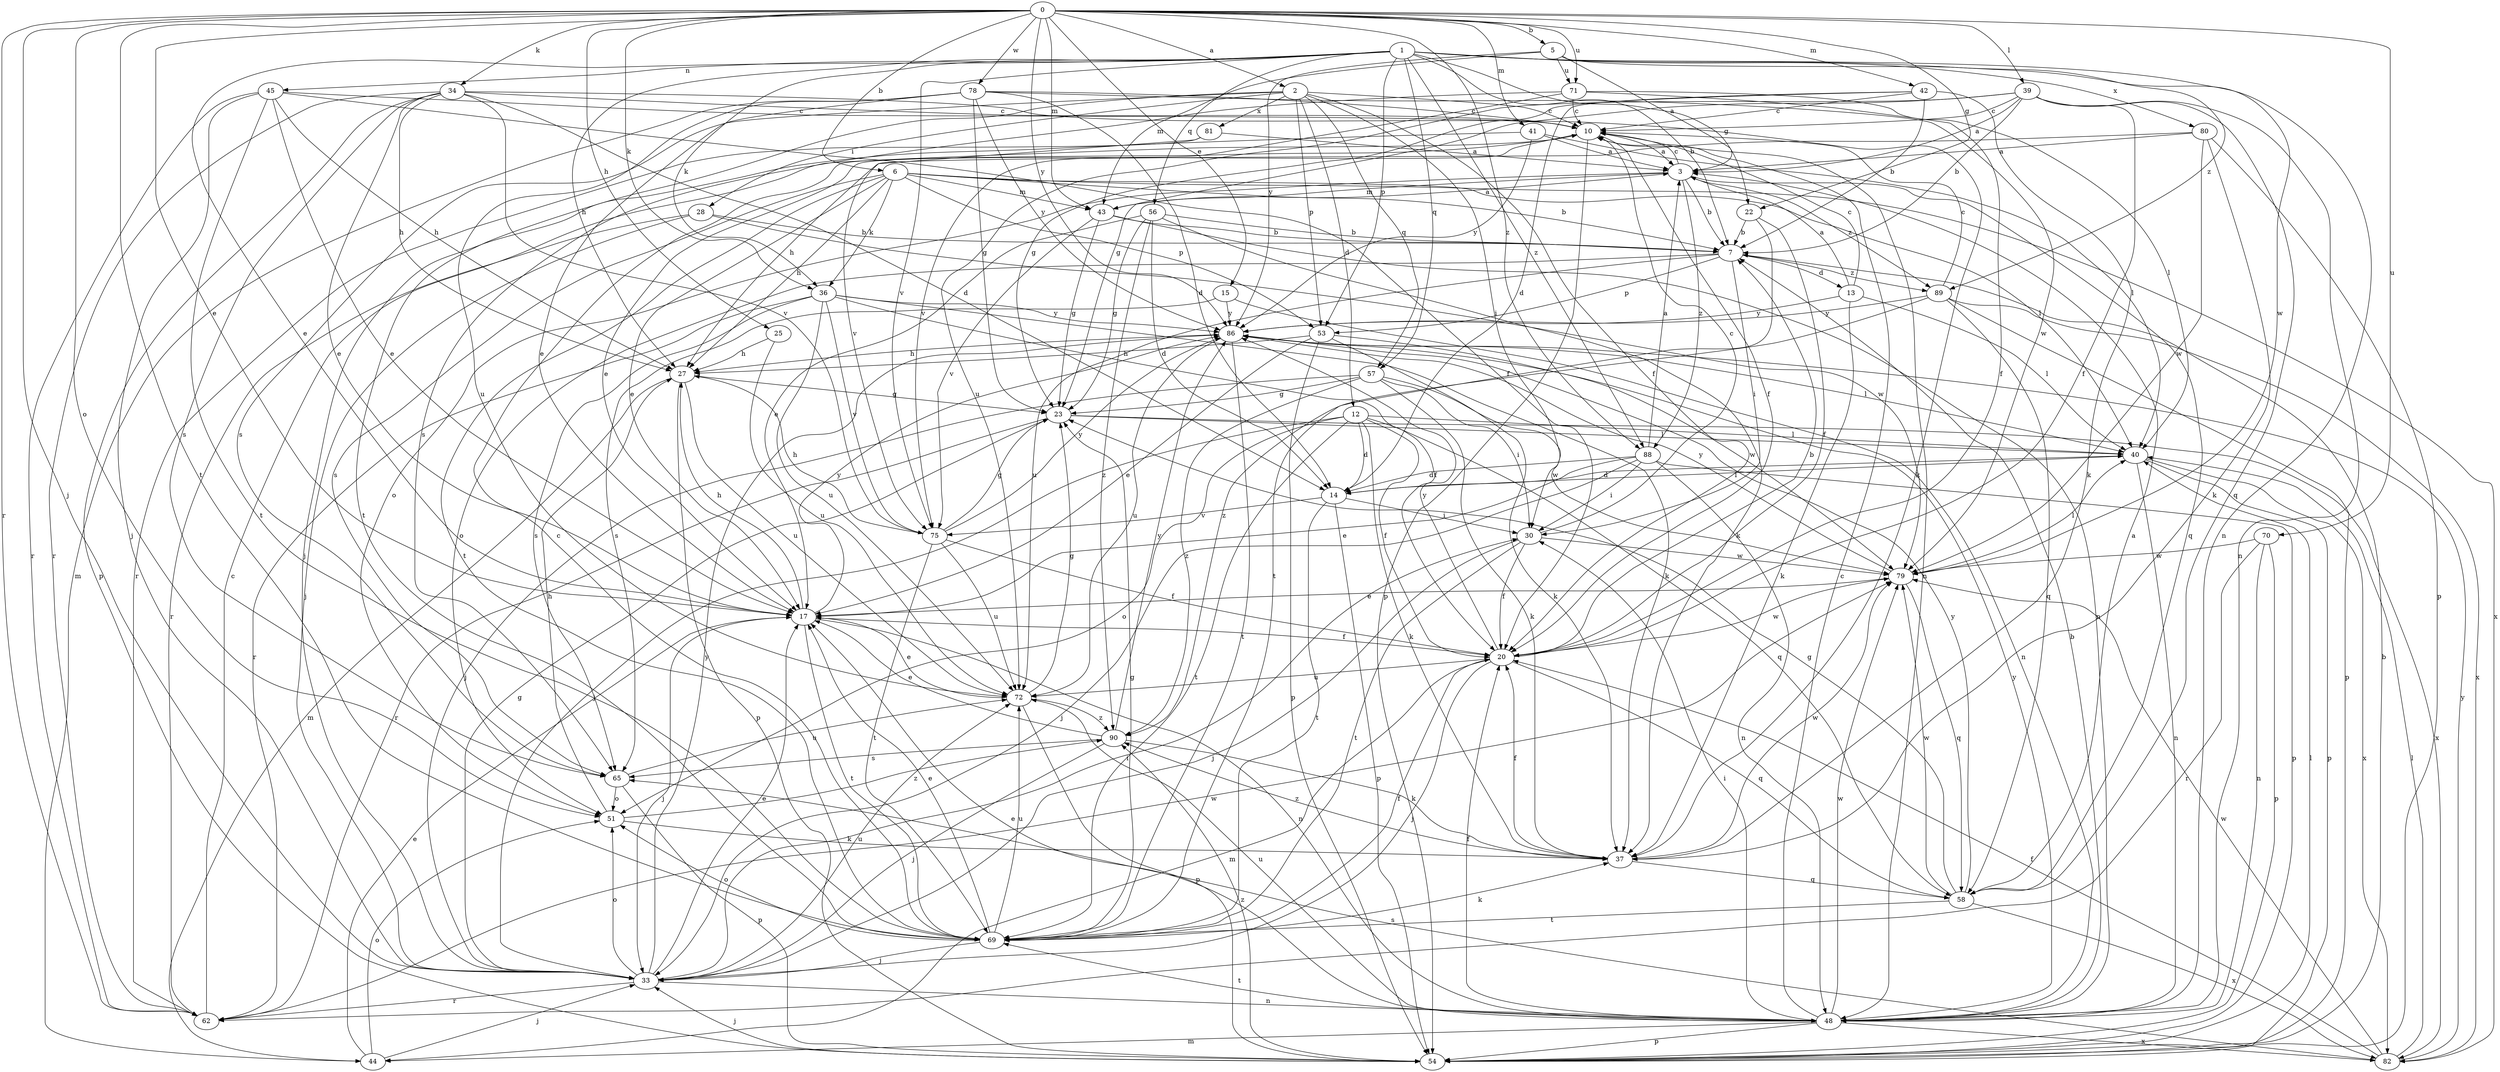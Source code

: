 strict digraph  {
0;
1;
2;
3;
5;
6;
7;
10;
12;
13;
14;
15;
17;
20;
22;
23;
25;
27;
28;
30;
33;
34;
36;
37;
39;
40;
41;
42;
43;
44;
45;
48;
51;
53;
54;
56;
57;
58;
62;
65;
69;
70;
71;
72;
75;
78;
79;
80;
81;
82;
86;
88;
89;
90;
0 -> 2  [label=a];
0 -> 5  [label=b];
0 -> 6  [label=b];
0 -> 15  [label=e];
0 -> 17  [label=e];
0 -> 22  [label=g];
0 -> 25  [label=h];
0 -> 33  [label=j];
0 -> 34  [label=k];
0 -> 36  [label=k];
0 -> 39  [label=l];
0 -> 41  [label=m];
0 -> 42  [label=m];
0 -> 43  [label=m];
0 -> 51  [label=o];
0 -> 62  [label=r];
0 -> 69  [label=t];
0 -> 70  [label=u];
0 -> 71  [label=u];
0 -> 78  [label=w];
0 -> 86  [label=y];
0 -> 88  [label=z];
1 -> 7  [label=b];
1 -> 17  [label=e];
1 -> 22  [label=g];
1 -> 27  [label=h];
1 -> 36  [label=k];
1 -> 45  [label=n];
1 -> 48  [label=n];
1 -> 53  [label=p];
1 -> 56  [label=q];
1 -> 57  [label=q];
1 -> 75  [label=v];
1 -> 79  [label=w];
1 -> 80  [label=x];
1 -> 88  [label=z];
2 -> 10  [label=c];
2 -> 12  [label=d];
2 -> 20  [label=f];
2 -> 28  [label=i];
2 -> 30  [label=i];
2 -> 53  [label=p];
2 -> 57  [label=q];
2 -> 65  [label=s];
2 -> 69  [label=t];
2 -> 81  [label=x];
3 -> 7  [label=b];
3 -> 10  [label=c];
3 -> 43  [label=m];
3 -> 51  [label=o];
3 -> 58  [label=q];
3 -> 88  [label=z];
3 -> 89  [label=z];
5 -> 3  [label=a];
5 -> 43  [label=m];
5 -> 71  [label=u];
5 -> 86  [label=y];
5 -> 89  [label=z];
6 -> 7  [label=b];
6 -> 17  [label=e];
6 -> 27  [label=h];
6 -> 36  [label=k];
6 -> 40  [label=l];
6 -> 43  [label=m];
6 -> 53  [label=p];
6 -> 65  [label=s];
6 -> 69  [label=t];
6 -> 82  [label=x];
7 -> 13  [label=d];
7 -> 30  [label=i];
7 -> 51  [label=o];
7 -> 53  [label=p];
7 -> 72  [label=u];
7 -> 89  [label=z];
10 -> 3  [label=a];
10 -> 17  [label=e];
10 -> 20  [label=f];
10 -> 48  [label=n];
10 -> 54  [label=p];
12 -> 14  [label=d];
12 -> 20  [label=f];
12 -> 33  [label=j];
12 -> 37  [label=k];
12 -> 40  [label=l];
12 -> 51  [label=o];
12 -> 58  [label=q];
12 -> 69  [label=t];
13 -> 3  [label=a];
13 -> 10  [label=c];
13 -> 37  [label=k];
13 -> 40  [label=l];
13 -> 86  [label=y];
14 -> 30  [label=i];
14 -> 40  [label=l];
14 -> 54  [label=p];
14 -> 69  [label=t];
14 -> 75  [label=v];
15 -> 48  [label=n];
15 -> 65  [label=s];
15 -> 86  [label=y];
17 -> 20  [label=f];
17 -> 27  [label=h];
17 -> 33  [label=j];
17 -> 48  [label=n];
17 -> 69  [label=t];
17 -> 86  [label=y];
20 -> 7  [label=b];
20 -> 33  [label=j];
20 -> 44  [label=m];
20 -> 58  [label=q];
20 -> 72  [label=u];
20 -> 79  [label=w];
20 -> 86  [label=y];
22 -> 7  [label=b];
22 -> 20  [label=f];
22 -> 69  [label=t];
23 -> 40  [label=l];
23 -> 62  [label=r];
23 -> 82  [label=x];
25 -> 27  [label=h];
25 -> 72  [label=u];
27 -> 23  [label=g];
27 -> 44  [label=m];
27 -> 54  [label=p];
27 -> 72  [label=u];
28 -> 7  [label=b];
28 -> 33  [label=j];
28 -> 62  [label=r];
28 -> 79  [label=w];
30 -> 10  [label=c];
30 -> 20  [label=f];
30 -> 33  [label=j];
30 -> 69  [label=t];
30 -> 79  [label=w];
33 -> 17  [label=e];
33 -> 23  [label=g];
33 -> 30  [label=i];
33 -> 48  [label=n];
33 -> 51  [label=o];
33 -> 62  [label=r];
33 -> 72  [label=u];
33 -> 86  [label=y];
34 -> 10  [label=c];
34 -> 14  [label=d];
34 -> 17  [label=e];
34 -> 27  [label=h];
34 -> 37  [label=k];
34 -> 54  [label=p];
34 -> 62  [label=r];
34 -> 65  [label=s];
34 -> 75  [label=v];
36 -> 20  [label=f];
36 -> 37  [label=k];
36 -> 62  [label=r];
36 -> 65  [label=s];
36 -> 72  [label=u];
36 -> 75  [label=v];
36 -> 86  [label=y];
37 -> 20  [label=f];
37 -> 58  [label=q];
37 -> 79  [label=w];
37 -> 90  [label=z];
39 -> 3  [label=a];
39 -> 7  [label=b];
39 -> 10  [label=c];
39 -> 20  [label=f];
39 -> 23  [label=g];
39 -> 48  [label=n];
39 -> 58  [label=q];
39 -> 72  [label=u];
40 -> 14  [label=d];
40 -> 48  [label=n];
40 -> 54  [label=p];
40 -> 82  [label=x];
41 -> 3  [label=a];
41 -> 33  [label=j];
41 -> 40  [label=l];
41 -> 86  [label=y];
42 -> 7  [label=b];
42 -> 10  [label=c];
42 -> 14  [label=d];
42 -> 23  [label=g];
42 -> 37  [label=k];
43 -> 3  [label=a];
43 -> 7  [label=b];
43 -> 23  [label=g];
43 -> 48  [label=n];
43 -> 75  [label=v];
44 -> 17  [label=e];
44 -> 33  [label=j];
44 -> 51  [label=o];
45 -> 10  [label=c];
45 -> 17  [label=e];
45 -> 20  [label=f];
45 -> 27  [label=h];
45 -> 33  [label=j];
45 -> 62  [label=r];
45 -> 69  [label=t];
48 -> 7  [label=b];
48 -> 10  [label=c];
48 -> 17  [label=e];
48 -> 20  [label=f];
48 -> 30  [label=i];
48 -> 44  [label=m];
48 -> 54  [label=p];
48 -> 69  [label=t];
48 -> 72  [label=u];
48 -> 79  [label=w];
48 -> 82  [label=x];
48 -> 86  [label=y];
51 -> 27  [label=h];
51 -> 37  [label=k];
51 -> 90  [label=z];
53 -> 17  [label=e];
53 -> 27  [label=h];
53 -> 37  [label=k];
53 -> 54  [label=p];
53 -> 79  [label=w];
54 -> 7  [label=b];
54 -> 33  [label=j];
54 -> 40  [label=l];
54 -> 90  [label=z];
56 -> 7  [label=b];
56 -> 14  [label=d];
56 -> 17  [label=e];
56 -> 23  [label=g];
56 -> 37  [label=k];
56 -> 90  [label=z];
57 -> 23  [label=g];
57 -> 30  [label=i];
57 -> 33  [label=j];
57 -> 37  [label=k];
57 -> 79  [label=w];
57 -> 90  [label=z];
58 -> 3  [label=a];
58 -> 23  [label=g];
58 -> 69  [label=t];
58 -> 79  [label=w];
58 -> 82  [label=x];
58 -> 86  [label=y];
62 -> 10  [label=c];
62 -> 79  [label=w];
65 -> 51  [label=o];
65 -> 54  [label=p];
65 -> 72  [label=u];
69 -> 10  [label=c];
69 -> 17  [label=e];
69 -> 20  [label=f];
69 -> 23  [label=g];
69 -> 33  [label=j];
69 -> 37  [label=k];
69 -> 51  [label=o];
69 -> 72  [label=u];
70 -> 48  [label=n];
70 -> 54  [label=p];
70 -> 62  [label=r];
70 -> 79  [label=w];
71 -> 10  [label=c];
71 -> 20  [label=f];
71 -> 40  [label=l];
71 -> 65  [label=s];
71 -> 75  [label=v];
72 -> 17  [label=e];
72 -> 23  [label=g];
72 -> 54  [label=p];
72 -> 90  [label=z];
75 -> 20  [label=f];
75 -> 23  [label=g];
75 -> 27  [label=h];
75 -> 69  [label=t];
75 -> 72  [label=u];
75 -> 86  [label=y];
78 -> 10  [label=c];
78 -> 14  [label=d];
78 -> 17  [label=e];
78 -> 23  [label=g];
78 -> 44  [label=m];
78 -> 72  [label=u];
78 -> 79  [label=w];
78 -> 86  [label=y];
79 -> 17  [label=e];
79 -> 40  [label=l];
79 -> 58  [label=q];
79 -> 86  [label=y];
80 -> 3  [label=a];
80 -> 27  [label=h];
80 -> 37  [label=k];
80 -> 54  [label=p];
80 -> 79  [label=w];
81 -> 3  [label=a];
81 -> 62  [label=r];
81 -> 75  [label=v];
82 -> 20  [label=f];
82 -> 40  [label=l];
82 -> 65  [label=s];
82 -> 79  [label=w];
82 -> 86  [label=y];
86 -> 27  [label=h];
86 -> 40  [label=l];
86 -> 69  [label=t];
86 -> 72  [label=u];
88 -> 3  [label=a];
88 -> 14  [label=d];
88 -> 17  [label=e];
88 -> 30  [label=i];
88 -> 33  [label=j];
88 -> 48  [label=n];
88 -> 54  [label=p];
89 -> 10  [label=c];
89 -> 54  [label=p];
89 -> 58  [label=q];
89 -> 82  [label=x];
89 -> 86  [label=y];
89 -> 90  [label=z];
90 -> 17  [label=e];
90 -> 33  [label=j];
90 -> 37  [label=k];
90 -> 65  [label=s];
90 -> 86  [label=y];
}
